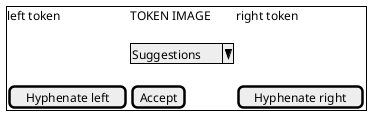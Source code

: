 @startsalt
{
	{+
		left token | TOKEN IMAGE | right token
		.
		. | ^Suggestions^ | .
		.
		[Hyphenate left] | [Accept] | [Hyphenate right]
	}
}
@endsalt
